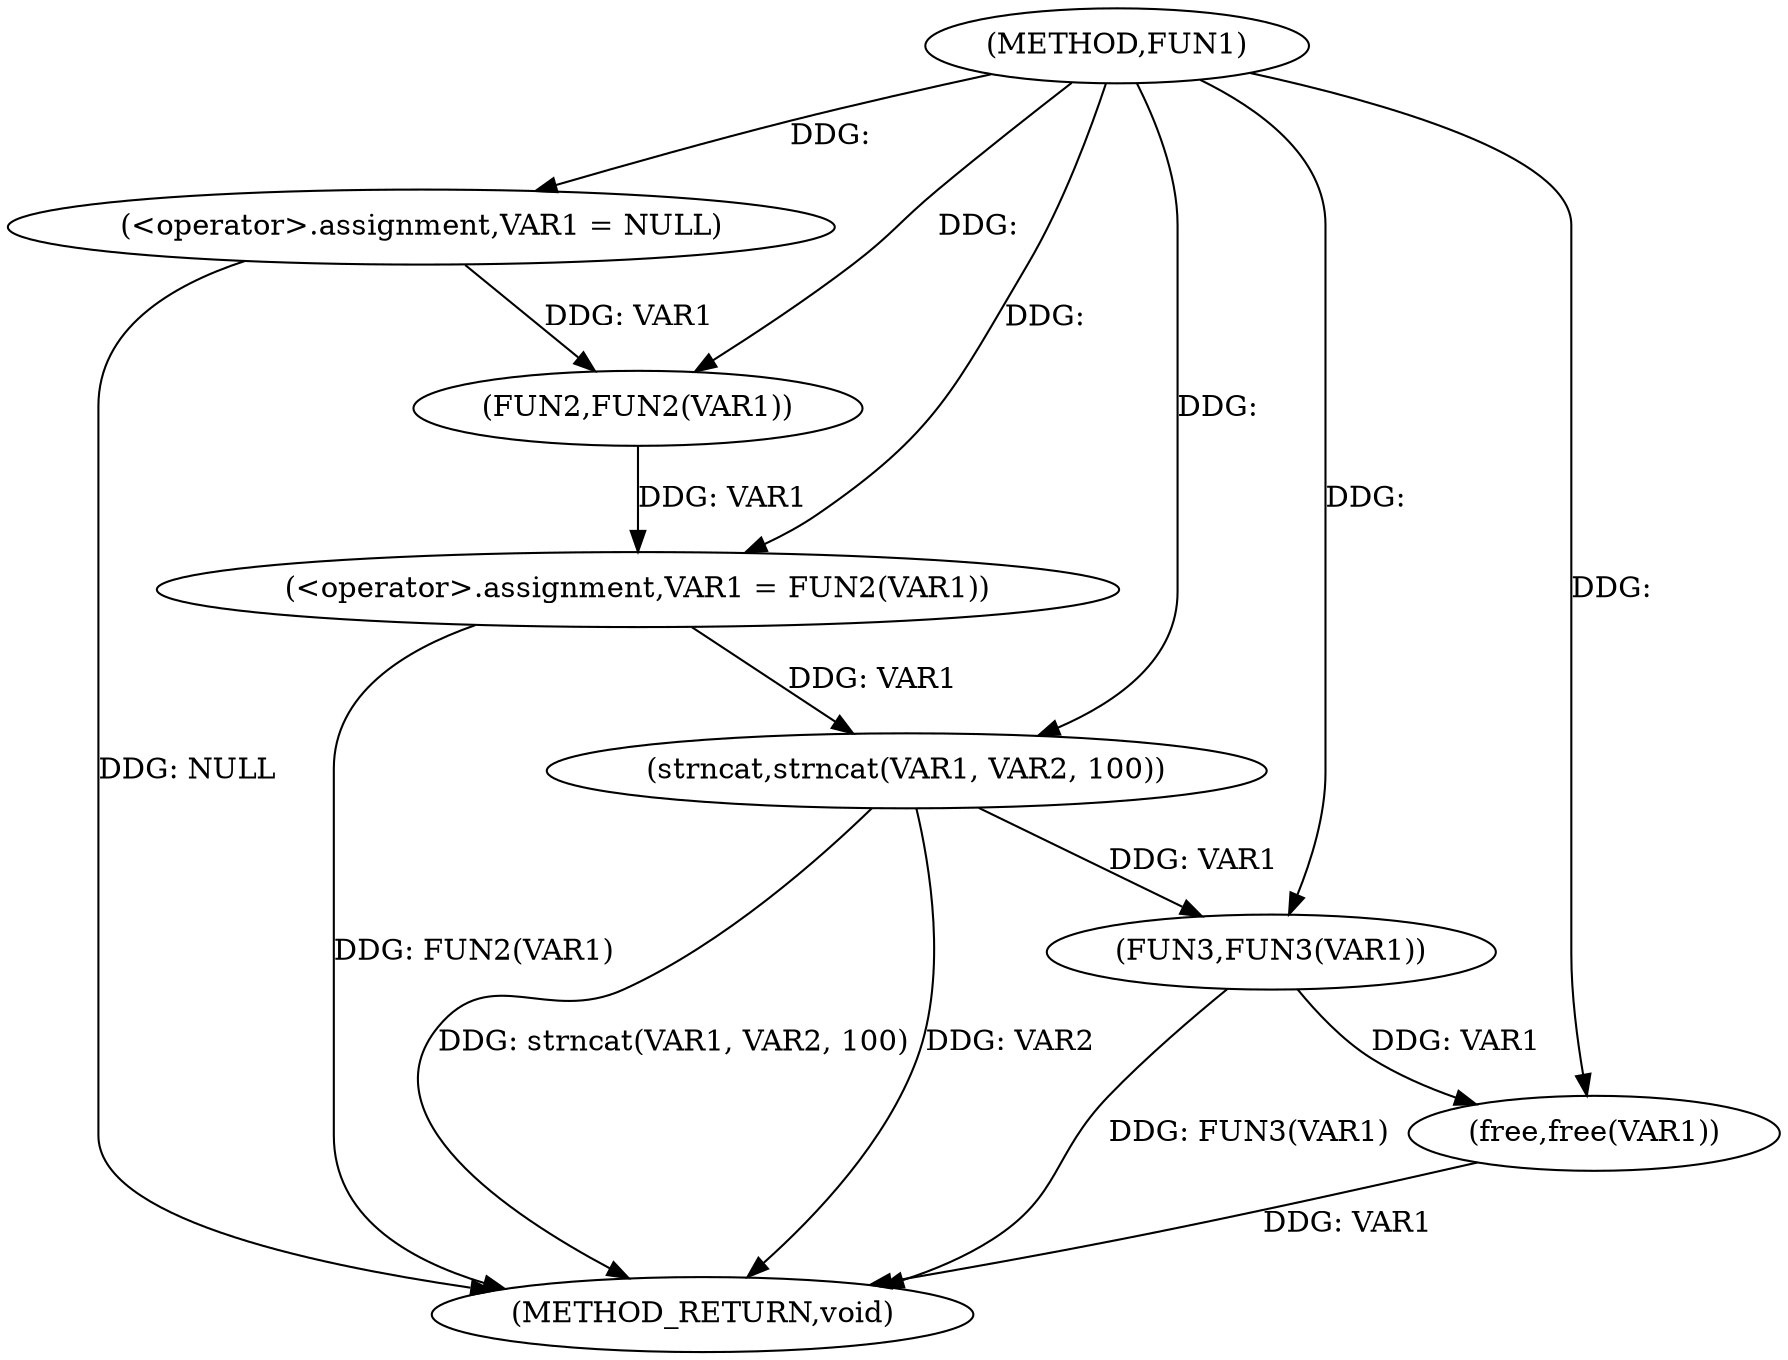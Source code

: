 digraph FUN1 {  
"1000100" [label = "(METHOD,FUN1)" ]
"1000120" [label = "(METHOD_RETURN,void)" ]
"1000103" [label = "(<operator>.assignment,VAR1 = NULL)" ]
"1000106" [label = "(<operator>.assignment,VAR1 = FUN2(VAR1))" ]
"1000108" [label = "(FUN2,FUN2(VAR1))" ]
"1000112" [label = "(strncat,strncat(VAR1, VAR2, 100))" ]
"1000116" [label = "(FUN3,FUN3(VAR1))" ]
"1000118" [label = "(free,free(VAR1))" ]
  "1000106" -> "1000120"  [ label = "DDG: FUN2(VAR1)"] 
  "1000103" -> "1000120"  [ label = "DDG: NULL"] 
  "1000112" -> "1000120"  [ label = "DDG: VAR2"] 
  "1000112" -> "1000120"  [ label = "DDG: strncat(VAR1, VAR2, 100)"] 
  "1000118" -> "1000120"  [ label = "DDG: VAR1"] 
  "1000116" -> "1000120"  [ label = "DDG: FUN3(VAR1)"] 
  "1000100" -> "1000103"  [ label = "DDG: "] 
  "1000108" -> "1000106"  [ label = "DDG: VAR1"] 
  "1000100" -> "1000106"  [ label = "DDG: "] 
  "1000103" -> "1000108"  [ label = "DDG: VAR1"] 
  "1000100" -> "1000108"  [ label = "DDG: "] 
  "1000106" -> "1000112"  [ label = "DDG: VAR1"] 
  "1000100" -> "1000112"  [ label = "DDG: "] 
  "1000112" -> "1000116"  [ label = "DDG: VAR1"] 
  "1000100" -> "1000116"  [ label = "DDG: "] 
  "1000116" -> "1000118"  [ label = "DDG: VAR1"] 
  "1000100" -> "1000118"  [ label = "DDG: "] 
}
